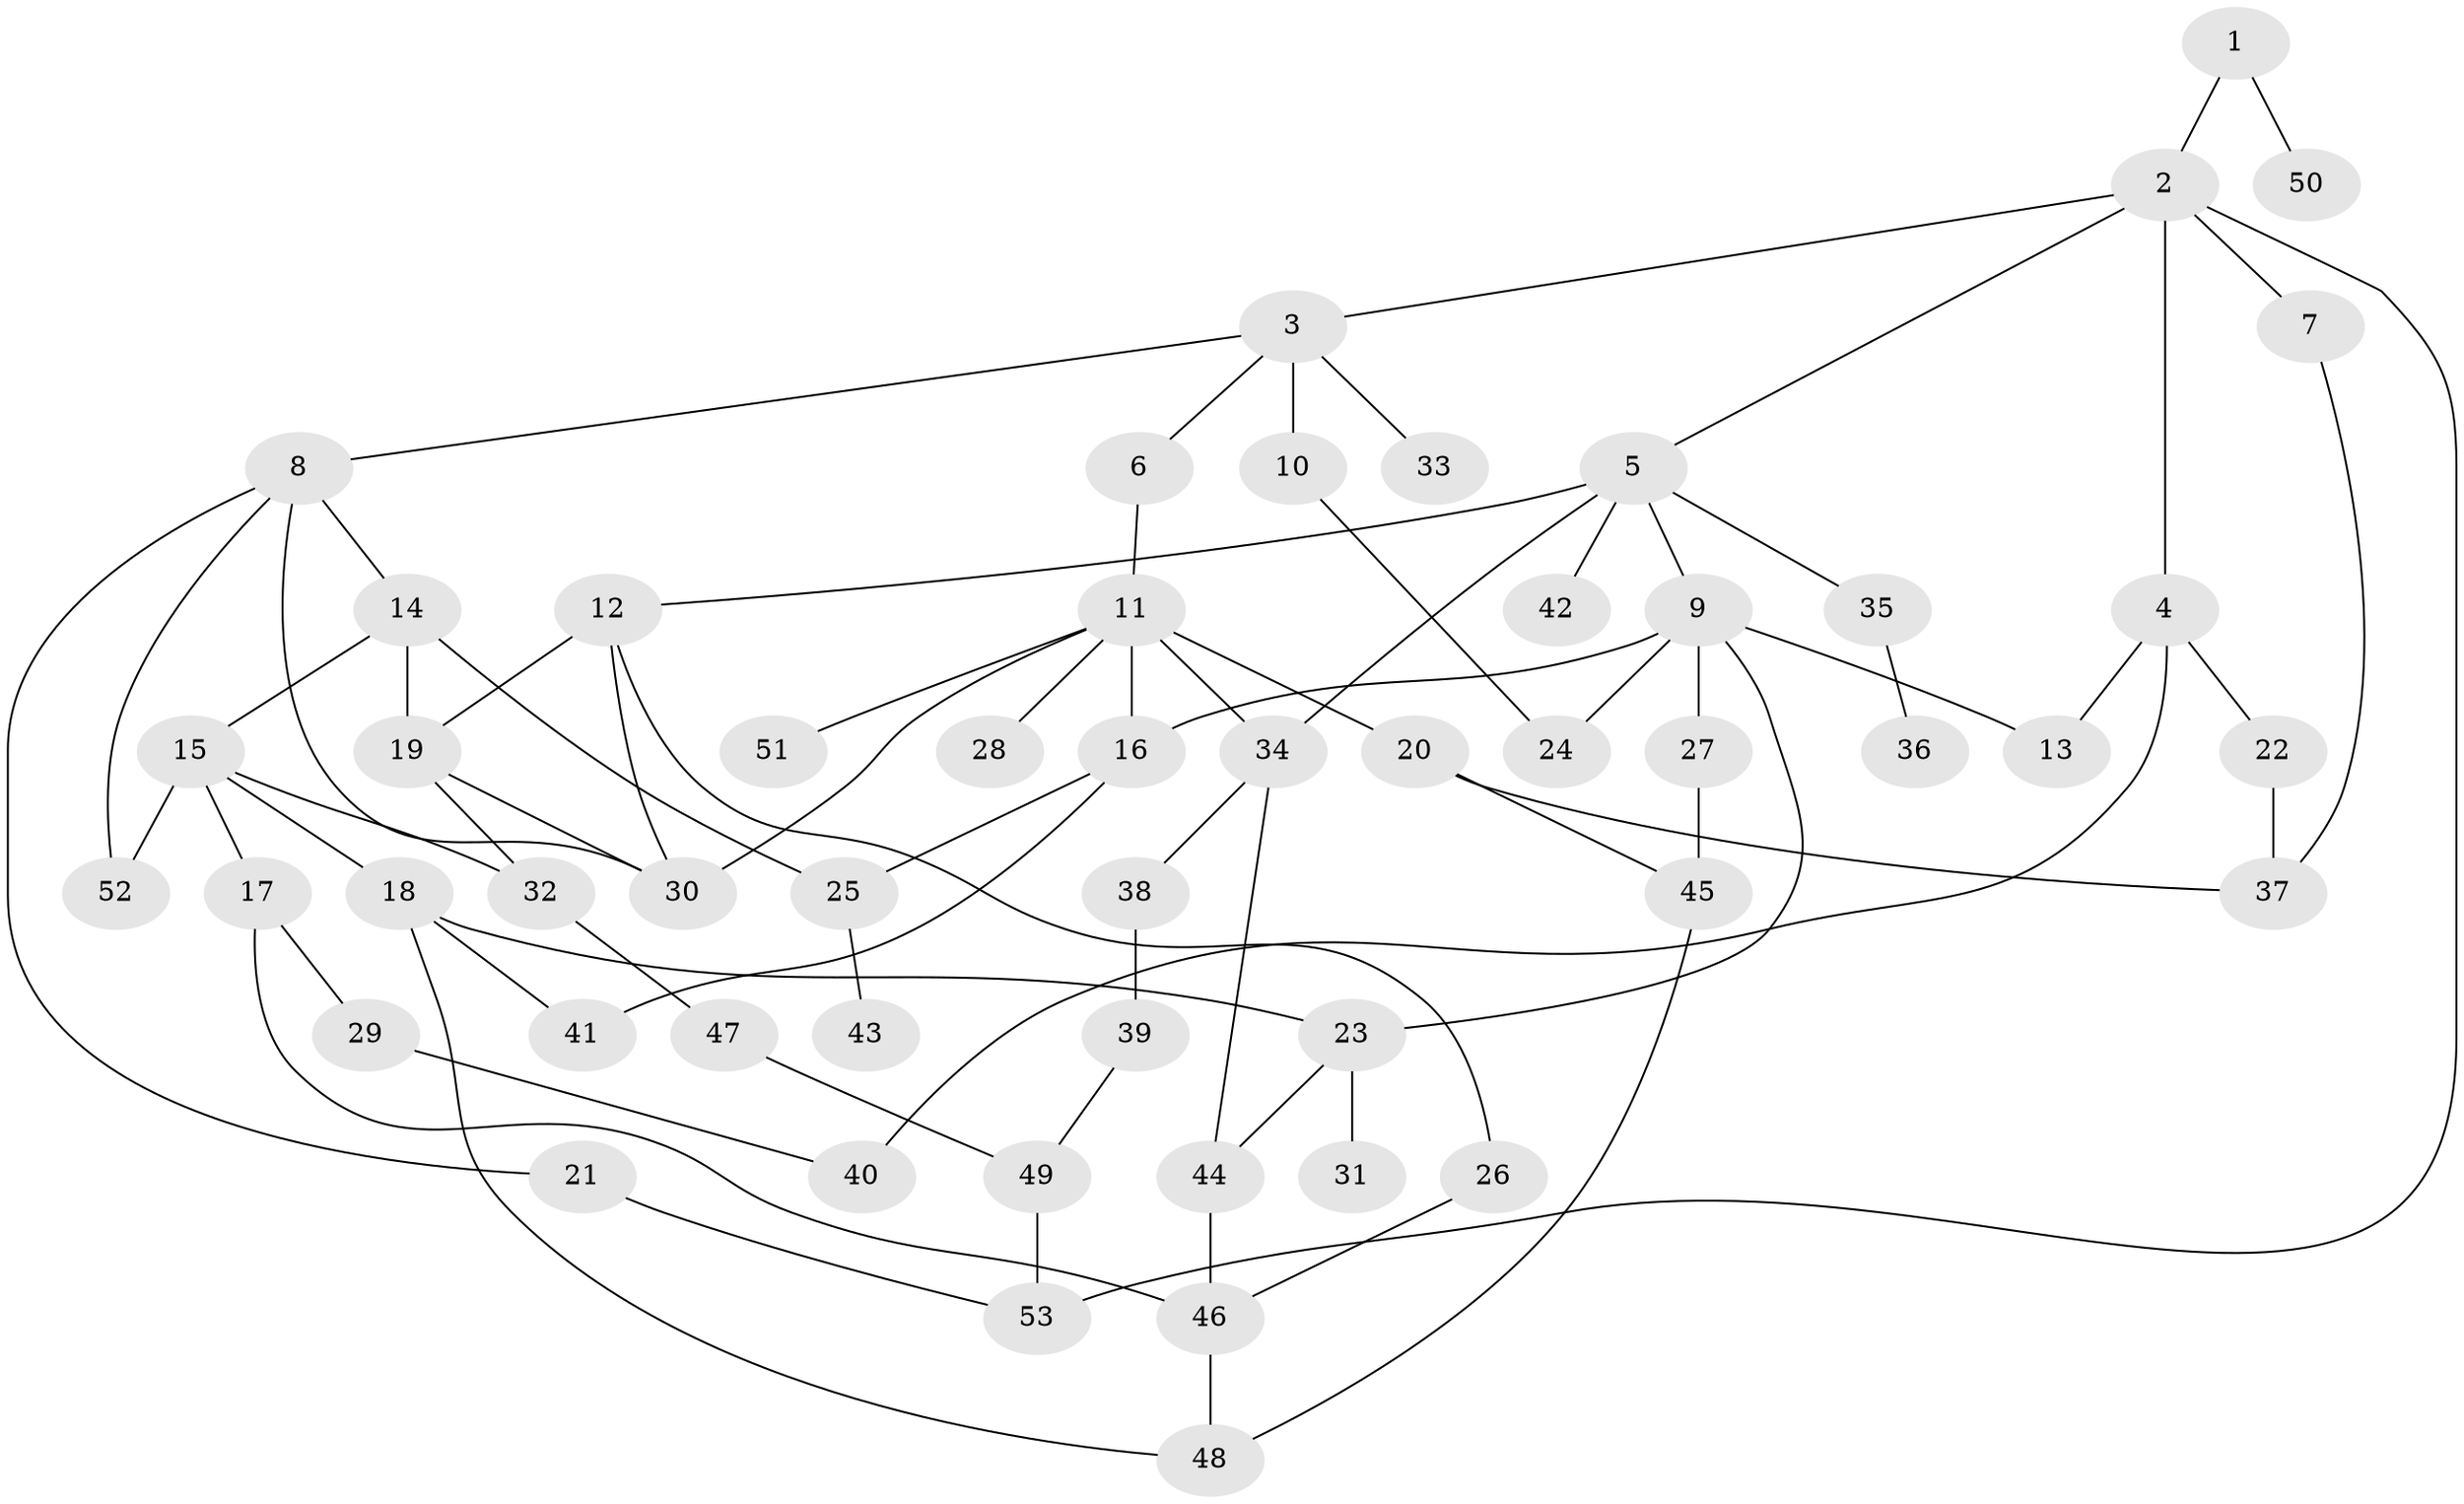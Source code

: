 // coarse degree distribution, {1: 0.16129032258064516, 9: 0.03225806451612903, 4: 0.16129032258064516, 6: 0.06451612903225806, 2: 0.22580645161290322, 5: 0.0967741935483871, 8: 0.03225806451612903, 3: 0.22580645161290322}
// Generated by graph-tools (version 1.1) at 2025/41/03/06/25 10:41:26]
// undirected, 53 vertices, 77 edges
graph export_dot {
graph [start="1"]
  node [color=gray90,style=filled];
  1;
  2;
  3;
  4;
  5;
  6;
  7;
  8;
  9;
  10;
  11;
  12;
  13;
  14;
  15;
  16;
  17;
  18;
  19;
  20;
  21;
  22;
  23;
  24;
  25;
  26;
  27;
  28;
  29;
  30;
  31;
  32;
  33;
  34;
  35;
  36;
  37;
  38;
  39;
  40;
  41;
  42;
  43;
  44;
  45;
  46;
  47;
  48;
  49;
  50;
  51;
  52;
  53;
  1 -- 2;
  1 -- 50;
  2 -- 3;
  2 -- 4;
  2 -- 5;
  2 -- 7;
  2 -- 53;
  3 -- 6;
  3 -- 8;
  3 -- 10;
  3 -- 33;
  4 -- 13;
  4 -- 22;
  4 -- 40;
  5 -- 9;
  5 -- 12;
  5 -- 34;
  5 -- 35;
  5 -- 42;
  6 -- 11;
  7 -- 37;
  8 -- 14;
  8 -- 21;
  8 -- 52;
  8 -- 30;
  9 -- 23;
  9 -- 24;
  9 -- 27;
  9 -- 13;
  9 -- 16;
  10 -- 24;
  11 -- 16;
  11 -- 20;
  11 -- 28;
  11 -- 51;
  11 -- 34;
  11 -- 30;
  12 -- 19;
  12 -- 26;
  12 -- 30;
  14 -- 15;
  14 -- 25;
  14 -- 19;
  15 -- 17;
  15 -- 18;
  15 -- 52;
  15 -- 32;
  16 -- 41;
  16 -- 25;
  17 -- 29;
  17 -- 46;
  18 -- 41;
  18 -- 48;
  18 -- 23;
  19 -- 30;
  19 -- 32;
  20 -- 45;
  20 -- 37;
  21 -- 53;
  22 -- 37;
  23 -- 31;
  23 -- 44;
  25 -- 43;
  26 -- 46;
  27 -- 45;
  29 -- 40;
  32 -- 47;
  34 -- 38;
  34 -- 44;
  35 -- 36;
  38 -- 39;
  39 -- 49;
  44 -- 46;
  45 -- 48;
  46 -- 48;
  47 -- 49;
  49 -- 53;
}
